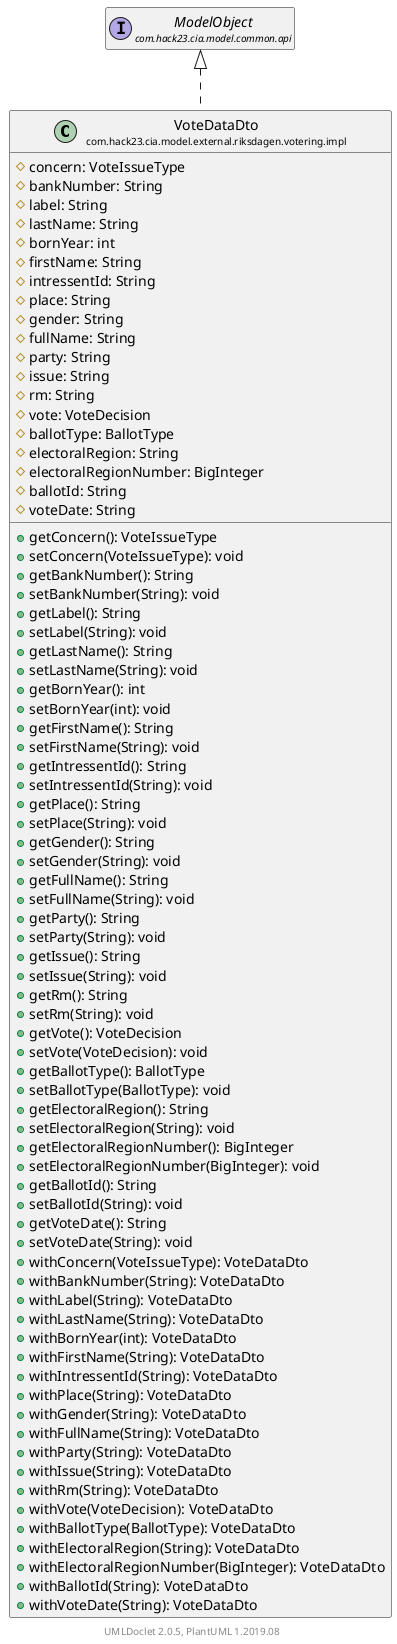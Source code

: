 @startuml
    set namespaceSeparator none
    hide empty fields
    hide empty methods

    class "<size:14>VoteDataDto\n<size:10>com.hack23.cia.model.external.riksdagen.votering.impl" as com.hack23.cia.model.external.riksdagen.votering.impl.VoteDataDto [[VoteDataDto.html]] {
        #concern: VoteIssueType
        #bankNumber: String
        #label: String
        #lastName: String
        #bornYear: int
        #firstName: String
        #intressentId: String
        #place: String
        #gender: String
        #fullName: String
        #party: String
        #issue: String
        #rm: String
        #vote: VoteDecision
        #ballotType: BallotType
        #electoralRegion: String
        #electoralRegionNumber: BigInteger
        #ballotId: String
        #voteDate: String
        +getConcern(): VoteIssueType
        +setConcern(VoteIssueType): void
        +getBankNumber(): String
        +setBankNumber(String): void
        +getLabel(): String
        +setLabel(String): void
        +getLastName(): String
        +setLastName(String): void
        +getBornYear(): int
        +setBornYear(int): void
        +getFirstName(): String
        +setFirstName(String): void
        +getIntressentId(): String
        +setIntressentId(String): void
        +getPlace(): String
        +setPlace(String): void
        +getGender(): String
        +setGender(String): void
        +getFullName(): String
        +setFullName(String): void
        +getParty(): String
        +setParty(String): void
        +getIssue(): String
        +setIssue(String): void
        +getRm(): String
        +setRm(String): void
        +getVote(): VoteDecision
        +setVote(VoteDecision): void
        +getBallotType(): BallotType
        +setBallotType(BallotType): void
        +getElectoralRegion(): String
        +setElectoralRegion(String): void
        +getElectoralRegionNumber(): BigInteger
        +setElectoralRegionNumber(BigInteger): void
        +getBallotId(): String
        +setBallotId(String): void
        +getVoteDate(): String
        +setVoteDate(String): void
        +withConcern(VoteIssueType): VoteDataDto
        +withBankNumber(String): VoteDataDto
        +withLabel(String): VoteDataDto
        +withLastName(String): VoteDataDto
        +withBornYear(int): VoteDataDto
        +withFirstName(String): VoteDataDto
        +withIntressentId(String): VoteDataDto
        +withPlace(String): VoteDataDto
        +withGender(String): VoteDataDto
        +withFullName(String): VoteDataDto
        +withParty(String): VoteDataDto
        +withIssue(String): VoteDataDto
        +withRm(String): VoteDataDto
        +withVote(VoteDecision): VoteDataDto
        +withBallotType(BallotType): VoteDataDto
        +withElectoralRegion(String): VoteDataDto
        +withElectoralRegionNumber(BigInteger): VoteDataDto
        +withBallotId(String): VoteDataDto
        +withVoteDate(String): VoteDataDto
    }

    interface "<size:14>ModelObject\n<size:10>com.hack23.cia.model.common.api" as com.hack23.cia.model.common.api.ModelObject

    com.hack23.cia.model.common.api.ModelObject <|.. com.hack23.cia.model.external.riksdagen.votering.impl.VoteDataDto

    center footer UMLDoclet 2.0.5, PlantUML 1.2019.08
@enduml

